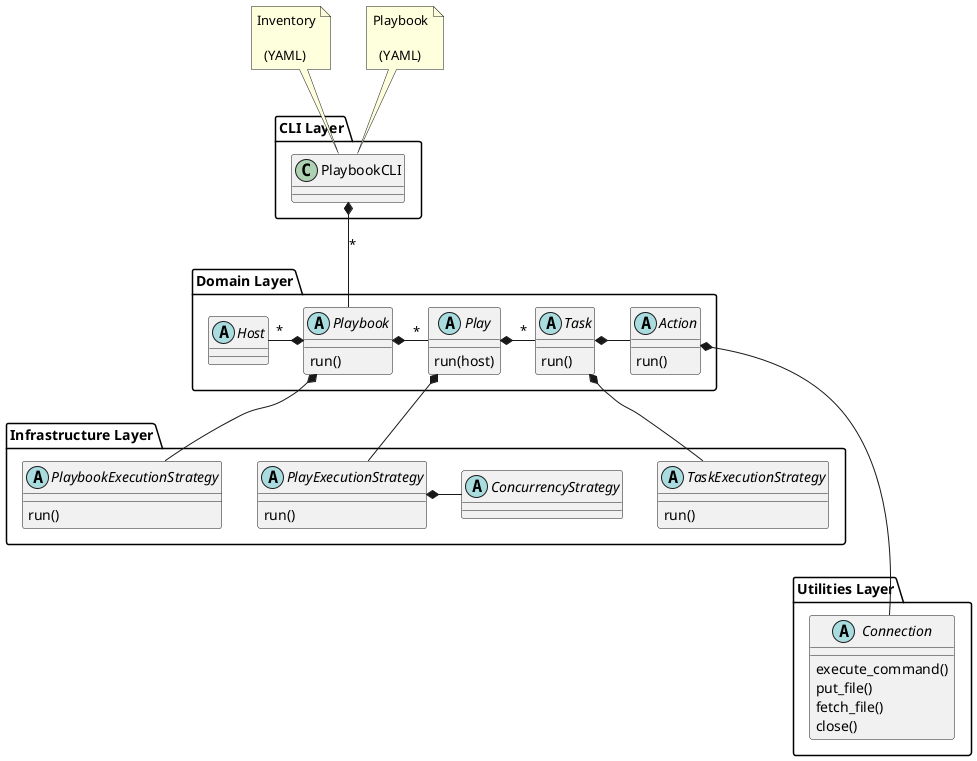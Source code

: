 @startuml


package "Utilities Layer" {

    abstract Connection
    Connection : execute_command()
    Connection : put_file()
    Connection : fetch_file()
    Connection : close()
}

Package "CLI Layer" {
    class PlaybookCLI
}

note as n1
Inventory

  (YAML)
end note

n1..> PlaybookCLI

note as n2
Playbook

  (YAML)
end note

n2..> PlaybookCLI


Package "Domain Layer"{

    abstract Playbook
    Playbook : run()
    Playbook *- "*" Play
    PlaybookCLI *-- Playbook : "*"

    abstract Play
    Play : run(host)
    Play *- "*" Task

    abstract Host
    Host "*" -* Playbook

    abstract Task
    Task : run()
    Task *- Action

    abstract Action
    Action : run()
    Action *--- Connection
}

Package "Infrastructure Layer" {

    abstract PlaybookExecutionStrategy
        PlaybookExecutionStrategy : run()
        Playbook *-- PlaybookExecutionStrategy

    abstract PlayExecutionStrategy
        PlayExecutionStrategy : run()
        Play *-- PlayExecutionStrategy

    abstract ConcurrencyStrategy
        PlayExecutionStrategy *- ConcurrencyStrategy

    abstract TaskExecutionStrategy
        TaskExecutionStrategy : run()
        Task *-- TaskExecutionStrategy

}

@enduml
